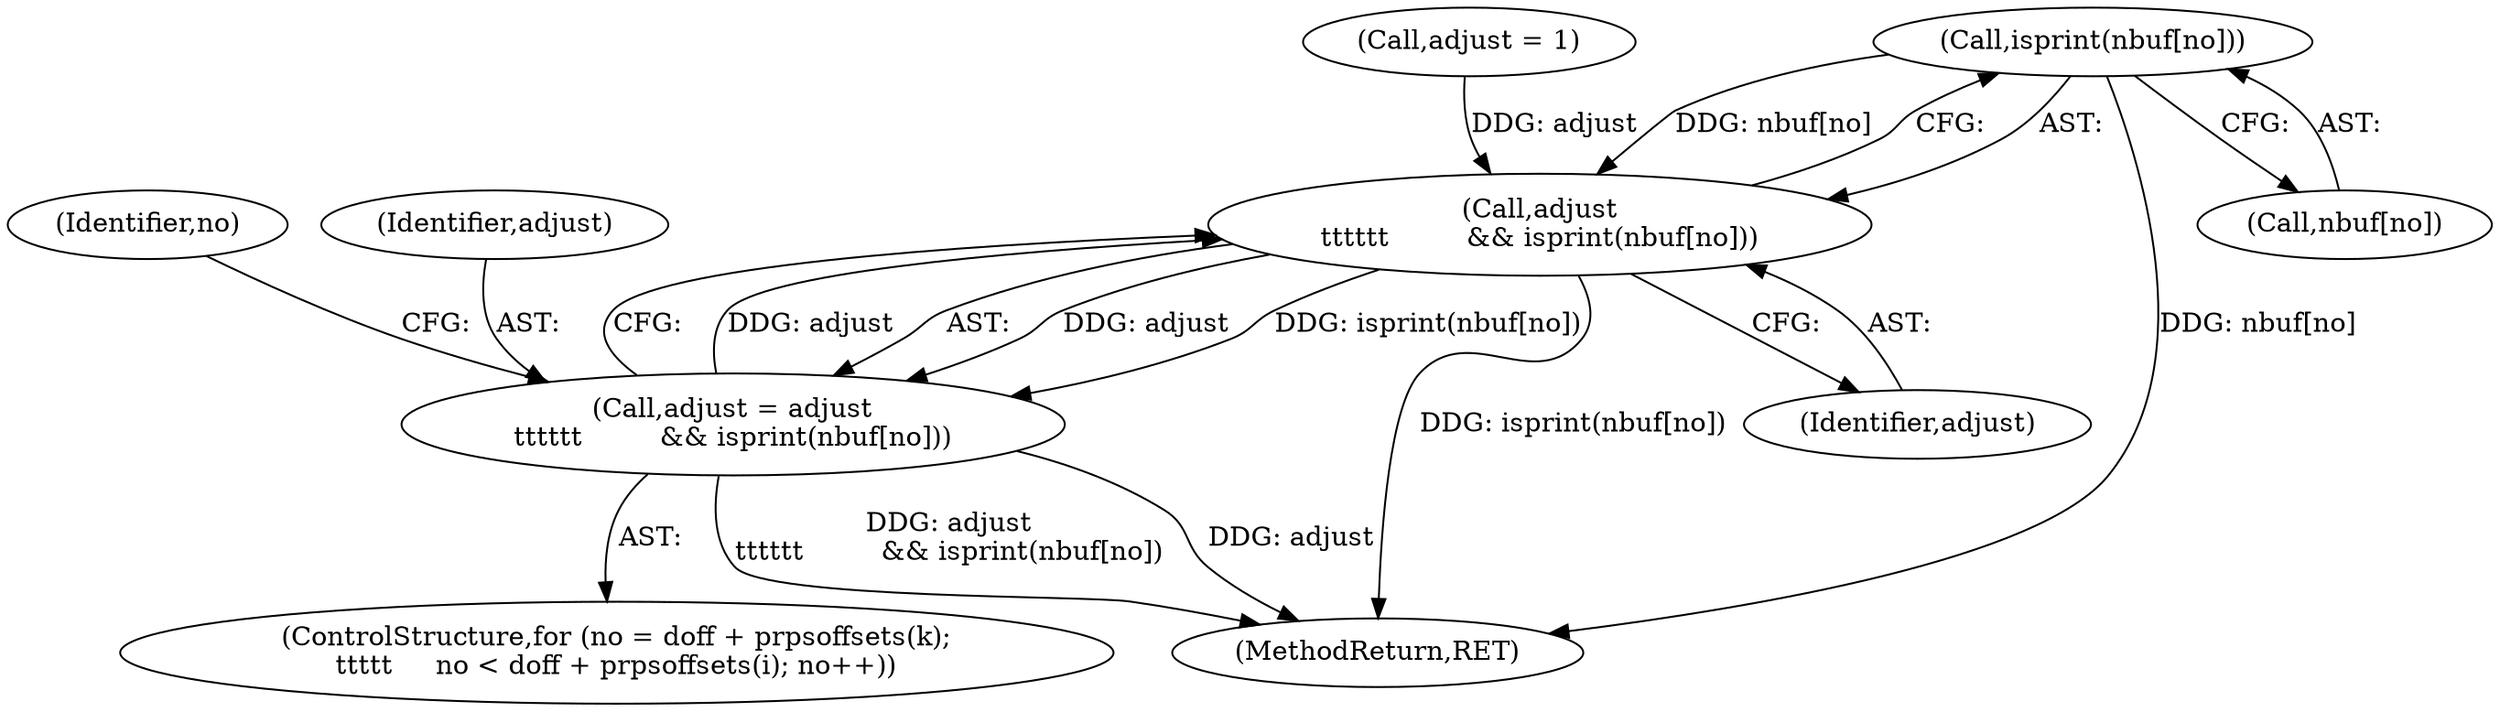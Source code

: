 digraph "0_file_ce90e05774dd77d86cfc8dfa6da57b32816841c4_2@array" {
"1001174" [label="(Call,isprint(nbuf[no]))"];
"1001172" [label="(Call,adjust\n\t\t\t\t\t\t         && isprint(nbuf[no]))"];
"1001170" [label="(Call,adjust = adjust\n\t\t\t\t\t\t         && isprint(nbuf[no]))"];
"1001175" [label="(Call,nbuf[no])"];
"1001155" [label="(ControlStructure,for (no = doff + prpsoffsets(k);\n\t\t\t\t\t     no < doff + prpsoffsets(i); no++))"];
"1001169" [label="(Identifier,no)"];
"1001170" [label="(Call,adjust = adjust\n\t\t\t\t\t\t         && isprint(nbuf[no]))"];
"1001171" [label="(Identifier,adjust)"];
"1001174" [label="(Call,isprint(nbuf[no]))"];
"1001172" [label="(Call,adjust\n\t\t\t\t\t\t         && isprint(nbuf[no]))"];
"1001145" [label="(Call,adjust = 1)"];
"1001173" [label="(Identifier,adjust)"];
"1001244" [label="(MethodReturn,RET)"];
"1001174" -> "1001172"  [label="AST: "];
"1001174" -> "1001175"  [label="CFG: "];
"1001175" -> "1001174"  [label="AST: "];
"1001172" -> "1001174"  [label="CFG: "];
"1001174" -> "1001244"  [label="DDG: nbuf[no]"];
"1001174" -> "1001172"  [label="DDG: nbuf[no]"];
"1001172" -> "1001170"  [label="AST: "];
"1001172" -> "1001173"  [label="CFG: "];
"1001173" -> "1001172"  [label="AST: "];
"1001170" -> "1001172"  [label="CFG: "];
"1001172" -> "1001244"  [label="DDG: isprint(nbuf[no])"];
"1001172" -> "1001170"  [label="DDG: adjust"];
"1001172" -> "1001170"  [label="DDG: isprint(nbuf[no])"];
"1001145" -> "1001172"  [label="DDG: adjust"];
"1001170" -> "1001172"  [label="DDG: adjust"];
"1001170" -> "1001155"  [label="AST: "];
"1001171" -> "1001170"  [label="AST: "];
"1001169" -> "1001170"  [label="CFG: "];
"1001170" -> "1001244"  [label="DDG: adjust\n\t\t\t\t\t\t         && isprint(nbuf[no])"];
"1001170" -> "1001244"  [label="DDG: adjust"];
}
